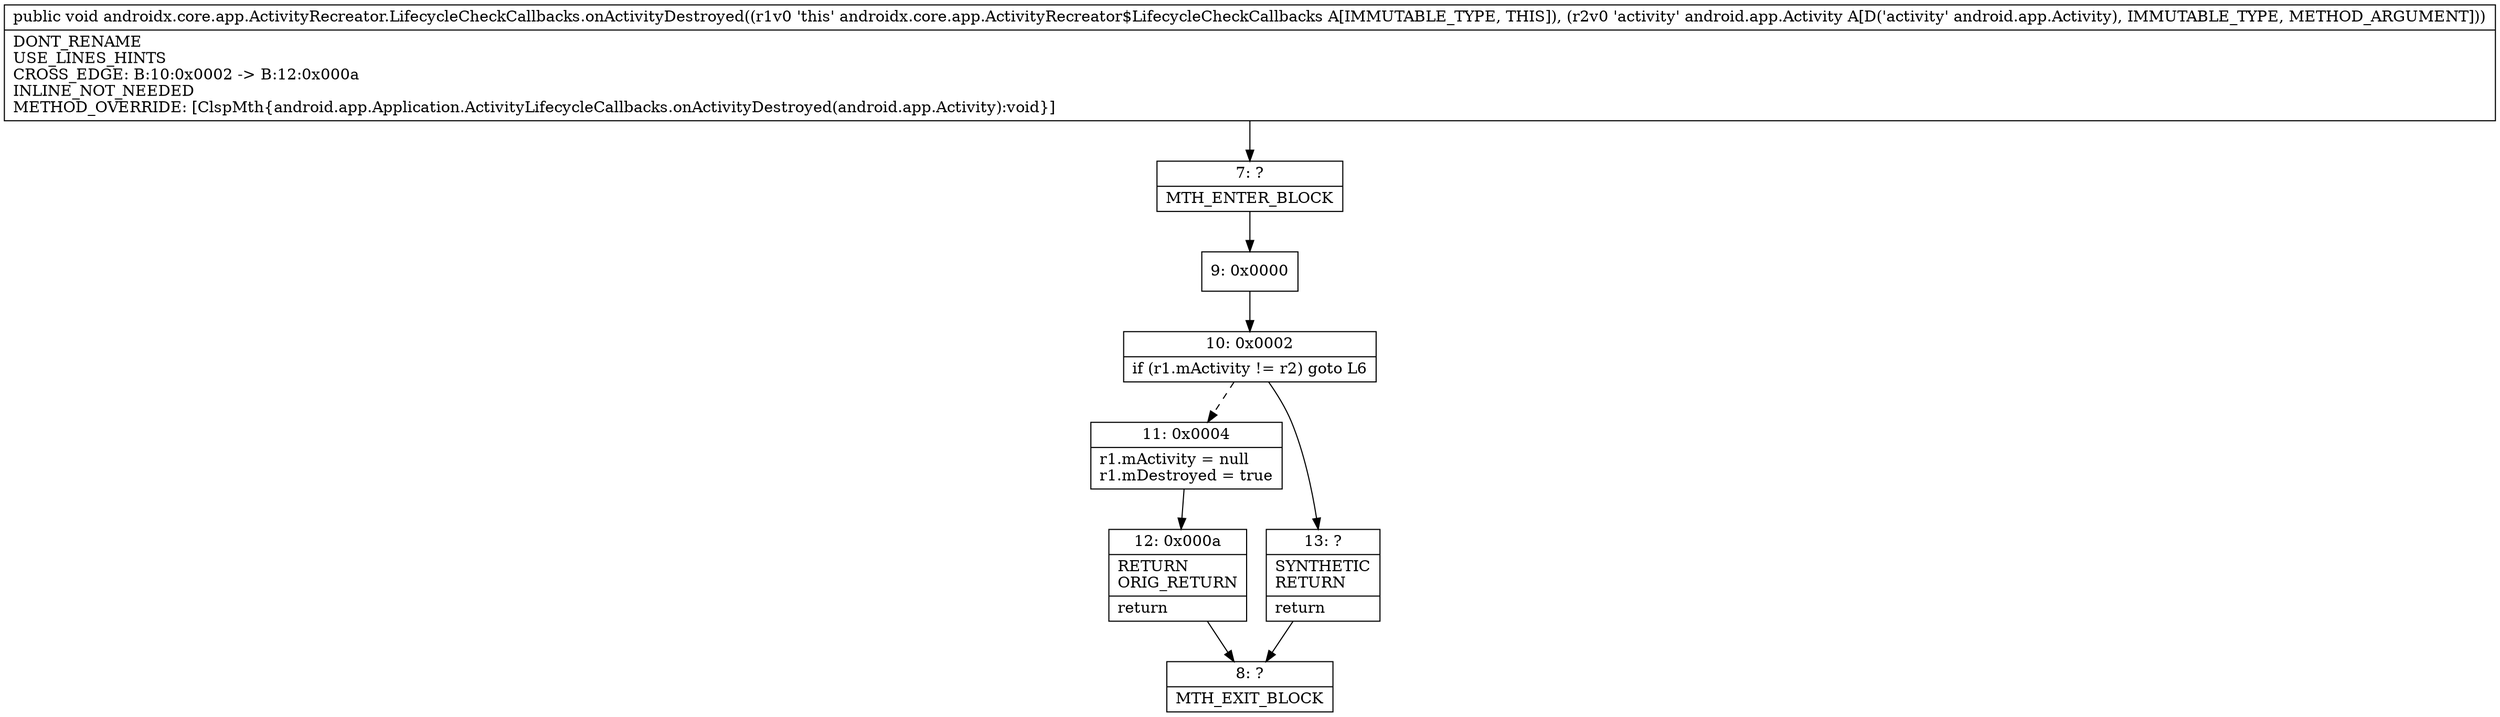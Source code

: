 digraph "CFG forandroidx.core.app.ActivityRecreator.LifecycleCheckCallbacks.onActivityDestroyed(Landroid\/app\/Activity;)V" {
Node_7 [shape=record,label="{7\:\ ?|MTH_ENTER_BLOCK\l}"];
Node_9 [shape=record,label="{9\:\ 0x0000}"];
Node_10 [shape=record,label="{10\:\ 0x0002|if (r1.mActivity != r2) goto L6\l}"];
Node_11 [shape=record,label="{11\:\ 0x0004|r1.mActivity = null\lr1.mDestroyed = true\l}"];
Node_12 [shape=record,label="{12\:\ 0x000a|RETURN\lORIG_RETURN\l|return\l}"];
Node_8 [shape=record,label="{8\:\ ?|MTH_EXIT_BLOCK\l}"];
Node_13 [shape=record,label="{13\:\ ?|SYNTHETIC\lRETURN\l|return\l}"];
MethodNode[shape=record,label="{public void androidx.core.app.ActivityRecreator.LifecycleCheckCallbacks.onActivityDestroyed((r1v0 'this' androidx.core.app.ActivityRecreator$LifecycleCheckCallbacks A[IMMUTABLE_TYPE, THIS]), (r2v0 'activity' android.app.Activity A[D('activity' android.app.Activity), IMMUTABLE_TYPE, METHOD_ARGUMENT]))  | DONT_RENAME\lUSE_LINES_HINTS\lCROSS_EDGE: B:10:0x0002 \-\> B:12:0x000a\lINLINE_NOT_NEEDED\lMETHOD_OVERRIDE: [ClspMth\{android.app.Application.ActivityLifecycleCallbacks.onActivityDestroyed(android.app.Activity):void\}]\l}"];
MethodNode -> Node_7;Node_7 -> Node_9;
Node_9 -> Node_10;
Node_10 -> Node_11[style=dashed];
Node_10 -> Node_13;
Node_11 -> Node_12;
Node_12 -> Node_8;
Node_13 -> Node_8;
}

